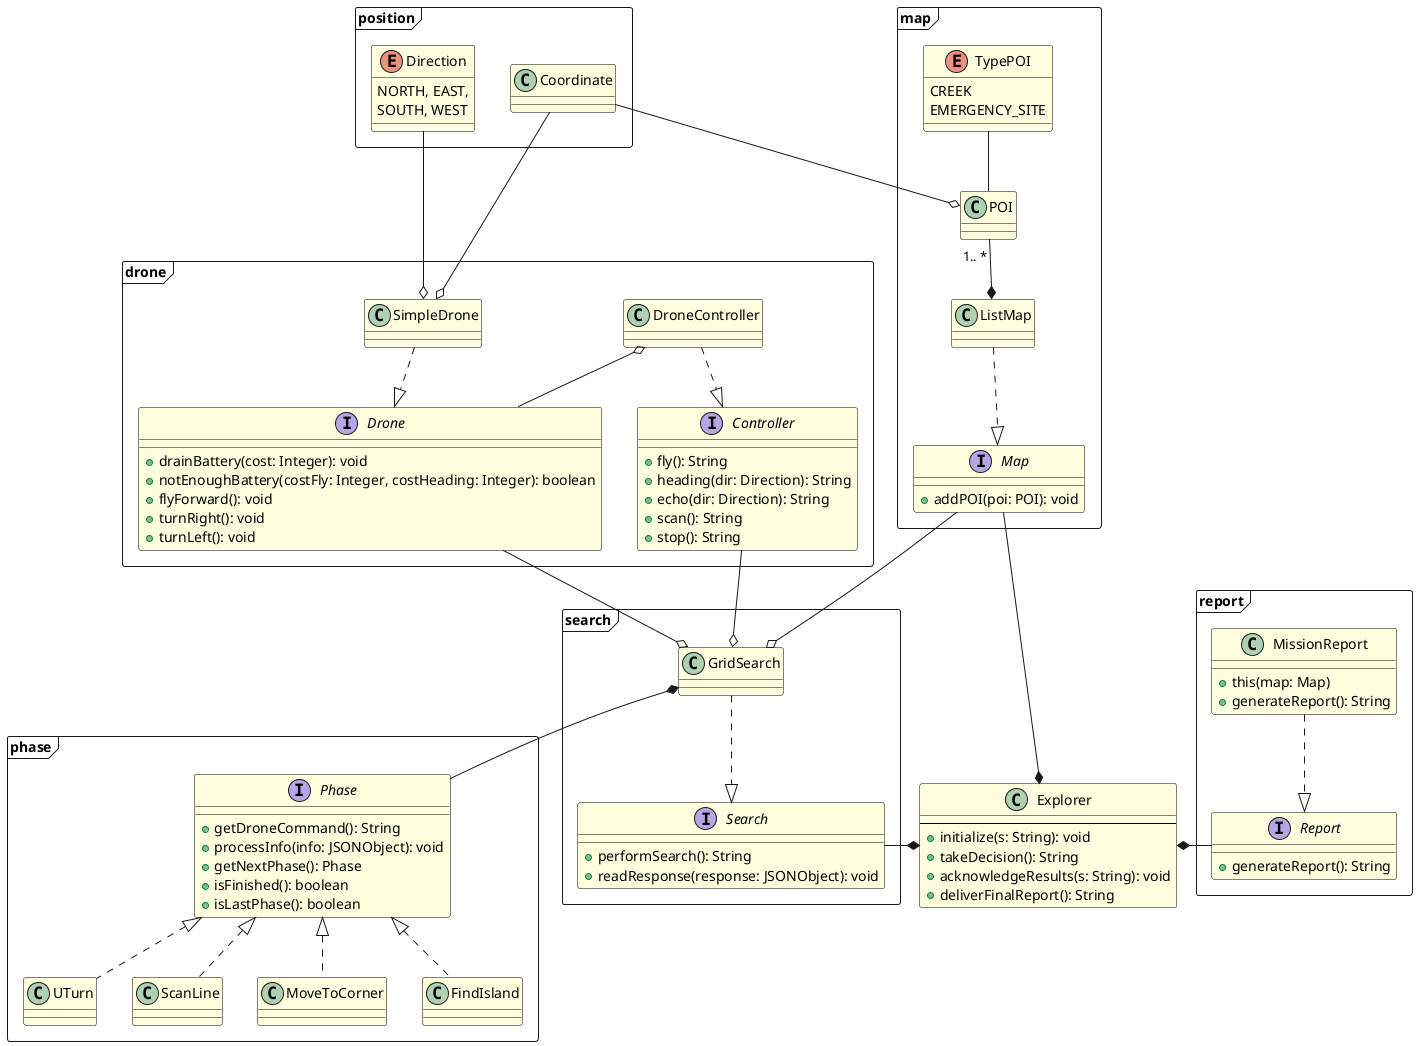 @startuml A2
!define MyTheme
skinparam class {
    BackgroundColor #LightYellow
    BorderColor #000000
    FontColor #000000
}

skinparam stereotypeCBackgroundColor #LightYellow
skinparam stereotypeCBorderColor #000000
skinparam stereotypeCFontColor #000000


package drone <<Frame>>{
    interface Controller {
        + fly(): String
        + heading(dir: Direction): String
        + echo(dir: Direction): String
        + scan(): String
        + stop(): String
  
    }

    interface Drone {
    '   + getBatteryLevel(): Integer
        + drainBattery(cost: Integer): void
        + notEnoughBattery(costFly: Integer, costHeading: Integer): boolean
        '   + getHeading(): Direction
        '   + getLocation(): Coordinate
        + flyForward(): void
        + turnRight(): void
        + turnLeft(): void
    }

    class DroneController {
    '   - drone: Drone
        ' --
        ' + this(drone: Drone)
        ' --
        ' + fly(): String
        ' + heading(dir: Direction): String
        ' + echo(dir: Direction): String
        ' + scan(): String
        ' + stop(): String
    }

    class SimpleDrone {
        '   - batteryLevel: Integer
        '   - heading: Direction
        '   - location: Coordinate
        ' --
        ' + this(batteryLevel: Integer, heading: Direction)
        ' --
        ' + drainBattery(cost: Integer): void
        ' + notEnoughBattery(costFly: Integer, costHeading: Integer): boolean
        ' + flyForward(): void
        ' + turnRight(): void
        ' + turnLeft(): void
        '   + getBatteryLevel(): Integer
        '   + getHeading(): Direction
        '   + getLocation(): Coordinate
    }

}



package map <<Frame>>{
    class ListMap {
    ' + creeks: List<POI>
    ' + emergencySite: POI
    ' ' --
    ' + this()
    ' ' --
    ' + addPOI(poi: POI): void
    ' ' + getEmergencySiteID(): String
    ' ' + getClosetCreekID(): String
}

    interface Map {
        + addPOI(poi: POI): void
        ' + getEmergencySiteID(): String
        ' + getClosetCreekID(): String
    }

    enum TypePOI {
        CREEK
        EMERGENCY_SITE
    }

    class POI {
        '   - kind: TypePOI
        '   - location: Coordinate
        '   - id: String
        '   --
        ' + this(kind: TypePOI, location: Coordinate, id: String)
        ' --
        '   + getKind(): TypePOI
        '   + getLocation(): Coordinate
        '   + getID(): String
    }
}




package phase <<Frame>>{
    class UTurn {
        ' - controller: Controller
        ' - direction: Direction
        ' - turnLeft: boolean
        ' - hasTurned: boolean
        ' - turnCount: Integer
        ' - FLY: Integer
        ' - TURN_OPPOSITE: Integer
        ' - command: String
        ' --
        ' + this(controller: Controller, dir: Direction, turnLeft: boolean, outward: boolean)
        ' --
        ' + getDroneCommand(): String
        ' + processInfo(info: JSONObject): void
        ' + getNextPhase(): Phase
        ' + isFinished(): boolean
        ' + isLastPhase(): boolean
        ' ' - turnCommand(durLeft: boolean): String
    }
    class ScanLine {
        ' - State: enum
        ' - logger: Logger
        ' - controller: Controller
        ' - direction: Direction
        ' - turnLeft: boolean
        ' - offIsland: boolean
        ' - hasMoved: boolean
        ' - moveOutwards: boolean
        ' - state: State
        ' --
        ' + this(controller: Controller, initialDirection: Direction, turnLeft: boolean)
        ' --
        ' + getDroneCommand(): String
        ' + processInfo(info: JSONObject): void
        ' + getNextPhase(): Phase
        ' + isFinished(): boolean
        ' + isLastPhase(): boolean
        ' ' - isDroneOffLand(info: JSONObject): boolean
    }
    class MoveToCorner {
        ' - State: enum
        ' - logger: Logger
        ' - controller: Controller
        ' - direction: Direction
        ' - finalDirection: Direction
        ' - state: State
        ' - distanceLeft: int
        ' - distanceRight: int
        ' - distanceTraveled: int
        ' - hasReachedCorner: boolean
        ' --
        ' + this(controller: Controller, initialDir: Direction)
        ' --
        ' + getDroneCommand(): String
        ' + processInfo(info: JSONObject): void
        ' + getNextPhase(): Phase
        ' + isFinished(): boolean
        ' + isLastPhase(): boolean
    }
    class FindIsland {
        ' - State: enum
        ' - logger: Logger
        ' - direction: Direction
        ' - atIsland: boolean
        ' - uTurnLeft: boolean
        ' - flightsToIsland: Integer
        ' - state: State
        ' --
        ' + this(controller: Controller, initialDirection: Direction)
        ' --
        ' + getDroneCommand(): String
        ' + processInfo(info: JSONObject): void
        ' + getNextPhase(): Phase
        ' + isFinished(): boolean
        ' + isLastPhase(): boolean
    }
    interface Phase {
        + getDroneCommand(): String
        + processInfo(info: JSONObject): void
        + getNextPhase(): Phase
        + isFinished(): boolean
        + isLastPhase(): boolean
    }
}



package position <<Frame>>{
    enum Direction {
        NORTH, EAST, 
        SOUTH, WEST
    '   - symbol: String
    '   --
    '   + getSymbol(): String
    '   + getRight(): Direction
    '   + getLeft(): Direction
    ' + <<static>> fromSymbol(s: String): Direction
  
    }
    class Coordinate {
        ' - x: int
        ' - y: int
        ' --
        ' + this(x: int, y: int)
        ' --
        ' + getX(): int
        ' + getY(): int
        ' + setX(x: int): void
        ' + setY(y: int): void
        ' + distanceTo(other: Coordinate): double
    }
}


package search <<Frame>>{
    class GridSearch {
        '   - logger: Logger
        '   - drone: Drone
        '   - controller: Controller
        '   - map: Map
        '   - phase: Phase
        '   --
        ' + this(drone: Drone, map: Map)
        ' --
        ' + performSearch(): String
        ' + readResponse(response: JSONObject): void
    }

    interface Search {
        + performSearch(): String
        + readResponse(response: JSONObject): void
    }

}



package report <<Frame>>{
    class MissionReport{
        ' - map: Map
        ' --
        + this(map: Map)
        ' --
        + generateReport(): String
        ' - closestCreekID(): String
        ' - emergencySiteID(): String
    }

    interface Report{
        + generateReport(): String
    }
}

class Explorer {
    '   - logger: Logger
    '   - drone: Drone
    '   - gridSearch: Search
    '   - map: Map
    --
    + initialize(s: String): void
    + takeDecision(): String
    + acknowledgeResults(s: String): void
    + deliverFinalReport(): String
}

' phase package
Phase <|.. MoveToCorner
Phase <|.. FindIsland
Phase <|.. ScanLine
Phase <|.. UTurn

' search package
Search <|.up. GridSearch

' drone package
Controller <|.up. DroneController
Drone <|.up. SimpleDrone
DroneController o-- Drone

' report package
Report <|.up. MissionReport

' position package
Coordinate --o POI

' map package
Map <|.up. ListMap
POI "1.. *" --*  ListMap
TypePOI -- POI


Drone -down-o GridSearch
Controller -down-o GridSearch
Map -right-o GridSearch
GridSearch *-- Phase


Coordinate --o SimpleDrone
Direction --o SimpleDrone



Search -left-* Explorer
Map ---* Explorer
Report -right-* Explorer


' Drone --o GridSearch
' Controller --o GridSearch
' Map -down-o GridSearch
' GridSearch *-down- Phase


' Coordinate ----o SimpleDrone
' Direction ----o SimpleDrone


' MissionReport o-- Map


' Search -up-* Explorer
' Map --* Explorer
' Report --* Explorer
@enduml